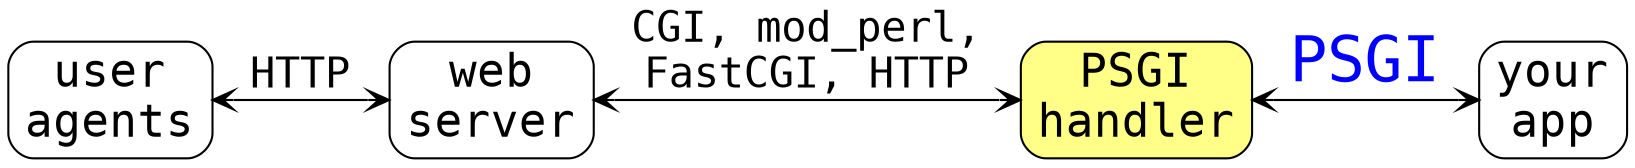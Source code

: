 
digraph G
{
    rankdir = LR
    
    node
    [
        fontname    = "Inconsolata"
        fontsize    = 22
        shape       = record
        style       = rounded
    ]

    edge
    [
        fontname    = "Inconsolata"
        fontsize    = 20
        arrowhead   = vee
        arrowtail   = vee
    ]

    "user\nagents"  -> "web\nserver"    [label="HTTP",dir=both]
    "web\nserver"   -> "PSGI\nhandler"  [label="CGI, mod_perl,\nFastCGI, HTTP",dir=both]
    "PSGI\nhandler" -> "your\napp"      [label="PSGI",dir=both,fontcolor=blue,fontsize=30]

    "PSGI\nhandler" [style="rounded,filled",fillcolor="#FFFF88"]
}

